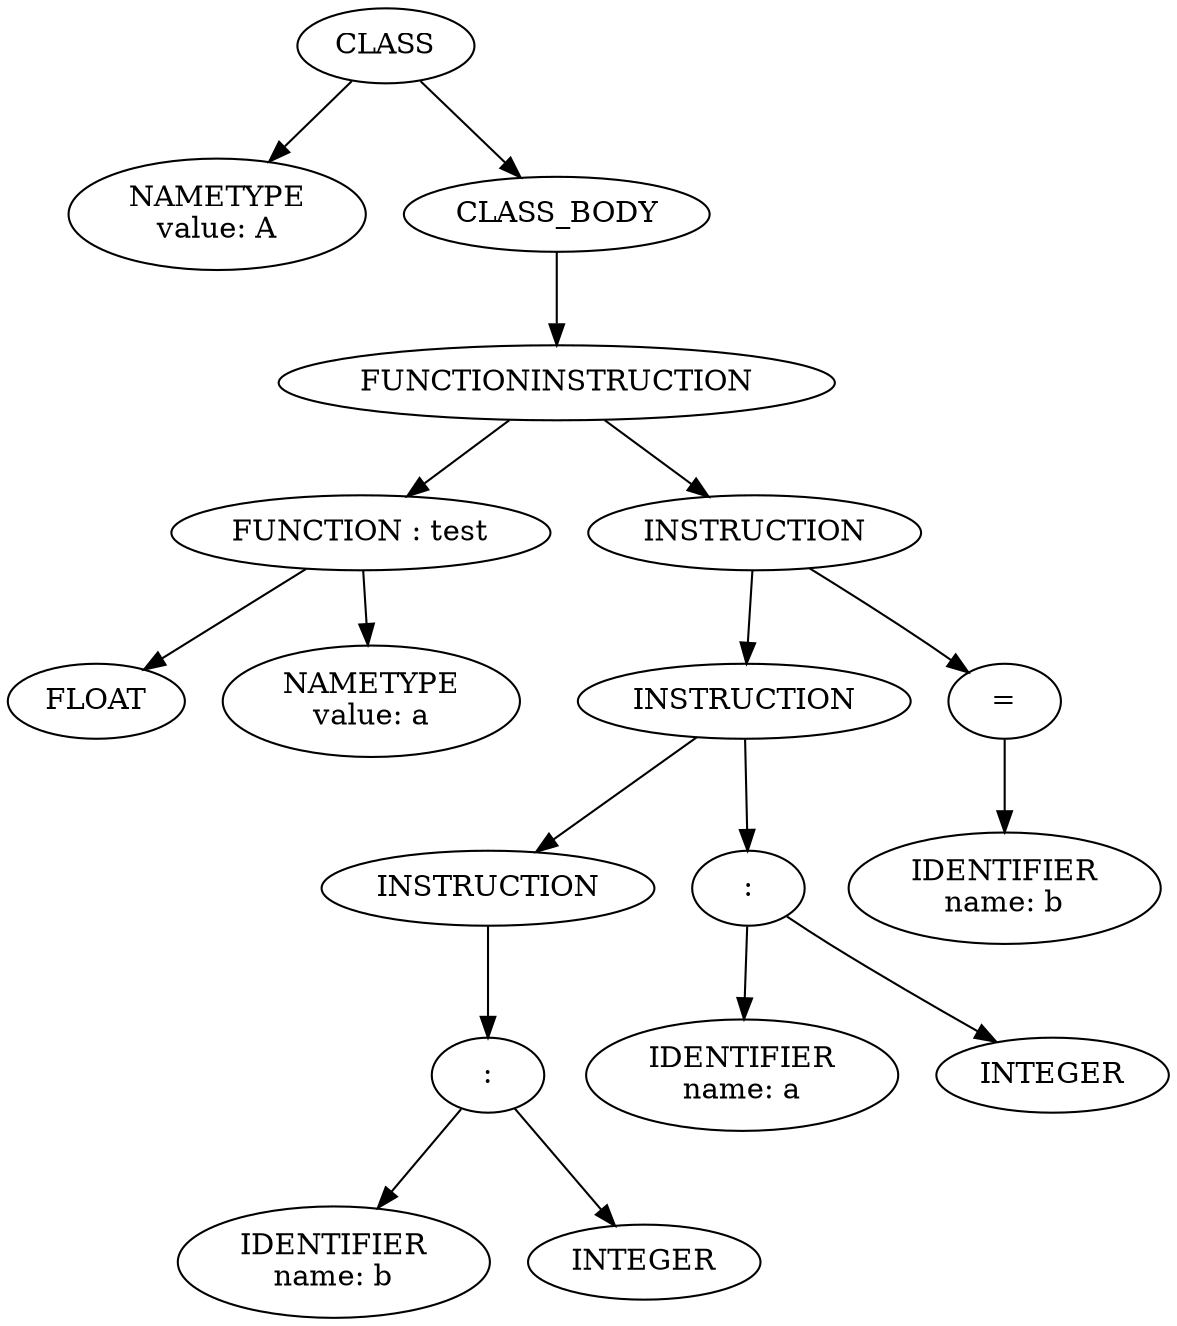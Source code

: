 digraph Stree {
a_30 [shape="ellipse", label="CLASS"];
a_29 [shape="ellipse", label="NAMETYPE\nvalue: A"];
a_30 -> a_29;
a_27 [shape="ellipse", label="CLASS_BODY"];
a_26 [shape="ellipse", label="FUNCTIONINSTRUCTION"];
a_25 [shape="ellipse", label="FUNCTION : test"];
a_2 [shape="ellipse", label="FLOAT"];
a_25 -> a_2;
a_1 [shape="ellipse", label="NAMETYPE\nvalue: a"];
a_25 -> a_1;
a_26 -> a_25;
a_24 [shape="ellipse", label="INSTRUCTION"];
a_11 [shape="ellipse", label="INSTRUCTION"];
a_7 [shape="ellipse", label="INSTRUCTION"];
a_6 [shape="ellipse", label=":"];
a_5 [shape="ellipse", label="IDENTIFIER\nname: b"];
a_6 -> a_5;
a_4 [shape="ellipse", label="INTEGER"];
a_6 -> a_4;
a_7 -> a_6;
a_11 -> a_7;
a_10 [shape="ellipse", label=":"];
a_9 [shape="ellipse", label="IDENTIFIER\nname: a"];
a_10 -> a_9;
a_8 [shape="ellipse", label="INTEGER"];
a_10 -> a_8;
a_11 -> a_10;
a_24 -> a_11;
a_23 [shape="ellipse", label="="];
a_12 [shape="ellipse", label="IDENTIFIER\nname: b"];
a_23 -> a_12;
a_24 -> a_23;
a_26 -> a_24;
a_27 -> a_26;
a_30 -> a_27;
}
